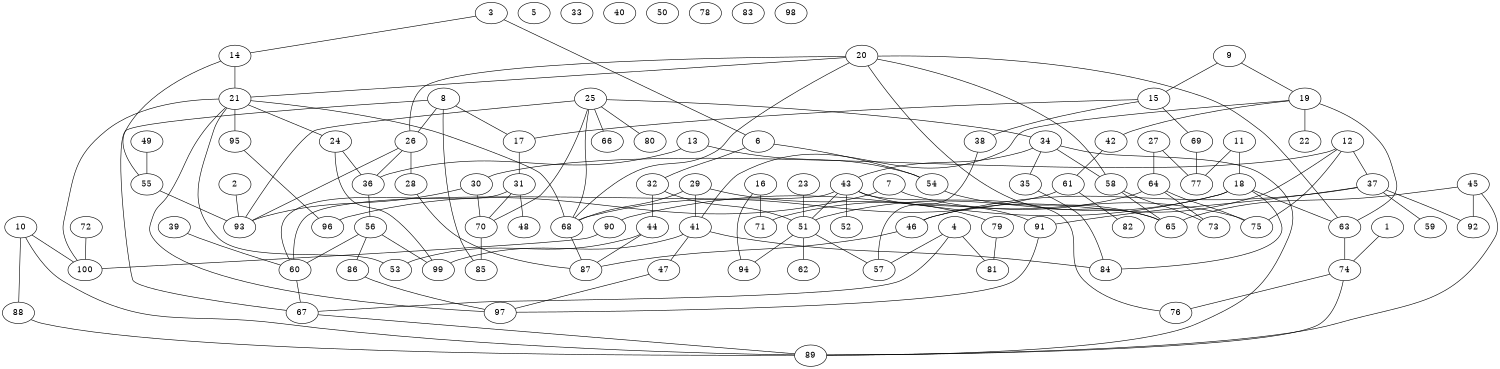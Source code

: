 graph G {
center = 1;
size="10,10";
1;
2;
3;
4;
5;
6;
7;
8;
9;
10;
11;
12;
13;
14;
15;
16;
17;
18;
19;
20;
21;
22;
23;
24;
25;
26;
27;
28;
29;
30;
31;
32;
33;
34;
35;
36;
37;
38;
39;
40;
41;
42;
43;
44;
45;
46;
47;
48;
49;
50;
51;
52;
53;
54;
55;
56;
57;
58;
59;
60;
61;
62;
63;
64;
65;
66;
67;
68;
69;
70;
71;
72;
73;
74;
75;
76;
77;
78;
79;
80;
81;
82;
83;
84;
85;
86;
87;
88;
89;
90;
91;
92;
93;
94;
95;
96;
97;
98;
99;
100;
1 -- 74 [dir=none];
2 -- 93 [dir=none];
3 -- 6 [dir=none];
3 -- 14 [dir=none];
4 -- 57 [dir=none];
4 -- 67 [dir=none];
4 -- 81 [dir=none];
6 -- 32 [dir=none];
6 -- 54 [dir=none];
7 -- 75 [dir=none];
7 -- 96 [dir=none];
8 -- 17 [dir=none];
8 -- 26 [dir=none];
8 -- 67 [dir=none];
8 -- 85 [dir=none];
9 -- 15 [dir=none];
9 -- 19 [dir=none];
10 -- 88 [dir=none];
10 -- 89 [dir=none];
10 -- 100 [dir=none];
11 -- 18 [dir=none];
11 -- 77 [dir=none];
12 -- 30 [dir=none];
12 -- 37 [dir=none];
12 -- 46 [dir=none];
12 -- 75 [dir=none];
13 -- 36 [dir=none];
13 -- 54 [dir=none];
14 -- 21 [dir=none];
14 -- 55 [dir=none];
15 -- 17 [dir=none];
15 -- 38 [dir=none];
15 -- 69 [dir=none];
16 -- 71 [dir=none];
16 -- 94 [dir=none];
17 -- 31 [dir=none];
18 -- 51 [dir=none];
18 -- 63 [dir=none];
18 -- 84 [dir=none];
18 -- 90 [dir=none];
19 -- 22 [dir=none];
19 -- 41 [dir=none];
19 -- 42 [dir=none];
19 -- 63 [dir=none];
20 -- 21 [dir=none];
20 -- 26 [dir=none];
20 -- 58 [dir=none];
20 -- 63 [dir=none];
20 -- 65 [dir=none];
20 -- 68 [dir=none];
21 -- 24 [dir=none];
21 -- 53 [dir=none];
21 -- 68 [dir=none];
21 -- 95 [dir=none];
21 -- 97 [dir=none];
21 -- 100 [dir=none];
23 -- 51 [dir=none];
24 -- 36 [dir=none];
24 -- 99 [dir=none];
25 -- 34 [dir=none];
25 -- 66 [dir=none];
25 -- 68 [dir=none];
25 -- 70 [dir=none];
25 -- 80 [dir=none];
25 -- 93 [dir=none];
26 -- 28 [dir=none];
26 -- 36 [dir=none];
26 -- 93 [dir=none];
27 -- 64 [dir=none];
27 -- 77 [dir=none];
28 -- 87 [dir=none];
29 -- 41 [dir=none];
29 -- 68 [dir=none];
29 -- 79 [dir=none];
30 -- 70 [dir=none];
30 -- 93 [dir=none];
31 -- 48 [dir=none];
31 -- 60 [dir=none];
31 -- 70 [dir=none];
32 -- 44 [dir=none];
32 -- 51 [dir=none];
34 -- 35 [dir=none];
34 -- 43 [dir=none];
34 -- 58 [dir=none];
34 -- 89 [dir=none];
35 -- 84 [dir=none];
36 -- 56 [dir=none];
37 -- 46 [dir=none];
37 -- 59 [dir=none];
37 -- 91 [dir=none];
37 -- 92 [dir=none];
38 -- 57 [dir=none];
39 -- 60 [dir=none];
41 -- 47 [dir=none];
41 -- 84 [dir=none];
41 -- 99 [dir=none];
42 -- 61 [dir=none];
43 -- 51 [dir=none];
43 -- 52 [dir=none];
43 -- 60 [dir=none];
43 -- 76 [dir=none];
43 -- 91 [dir=none];
44 -- 53 [dir=none];
44 -- 87 [dir=none];
45 -- 65 [dir=none];
45 -- 89 [dir=none];
45 -- 92 [dir=none];
46 -- 87 [dir=none];
47 -- 97 [dir=none];
49 -- 55 [dir=none];
51 -- 57 [dir=none];
51 -- 62 [dir=none];
51 -- 94 [dir=none];
54 -- 65 [dir=none];
55 -- 93 [dir=none];
56 -- 60 [dir=none];
56 -- 86 [dir=none];
56 -- 99 [dir=none];
58 -- 65 [dir=none];
58 -- 73 [dir=none];
60 -- 67 [dir=none];
61 -- 68 [dir=none];
61 -- 82 [dir=none];
63 -- 74 [dir=none];
64 -- 71 [dir=none];
64 -- 73 [dir=none];
64 -- 75 [dir=none];
67 -- 89 [dir=none];
68 -- 87 [dir=none];
69 -- 77 [dir=none];
70 -- 85 [dir=none];
72 -- 100 [dir=none];
74 -- 76 [dir=none];
74 -- 89 [dir=none];
79 -- 81 [dir=none];
86 -- 97 [dir=none];
88 -- 89 [dir=none];
90 -- 100 [dir=none];
91 -- 97 [dir=none];
95 -- 96 [dir=none];
}